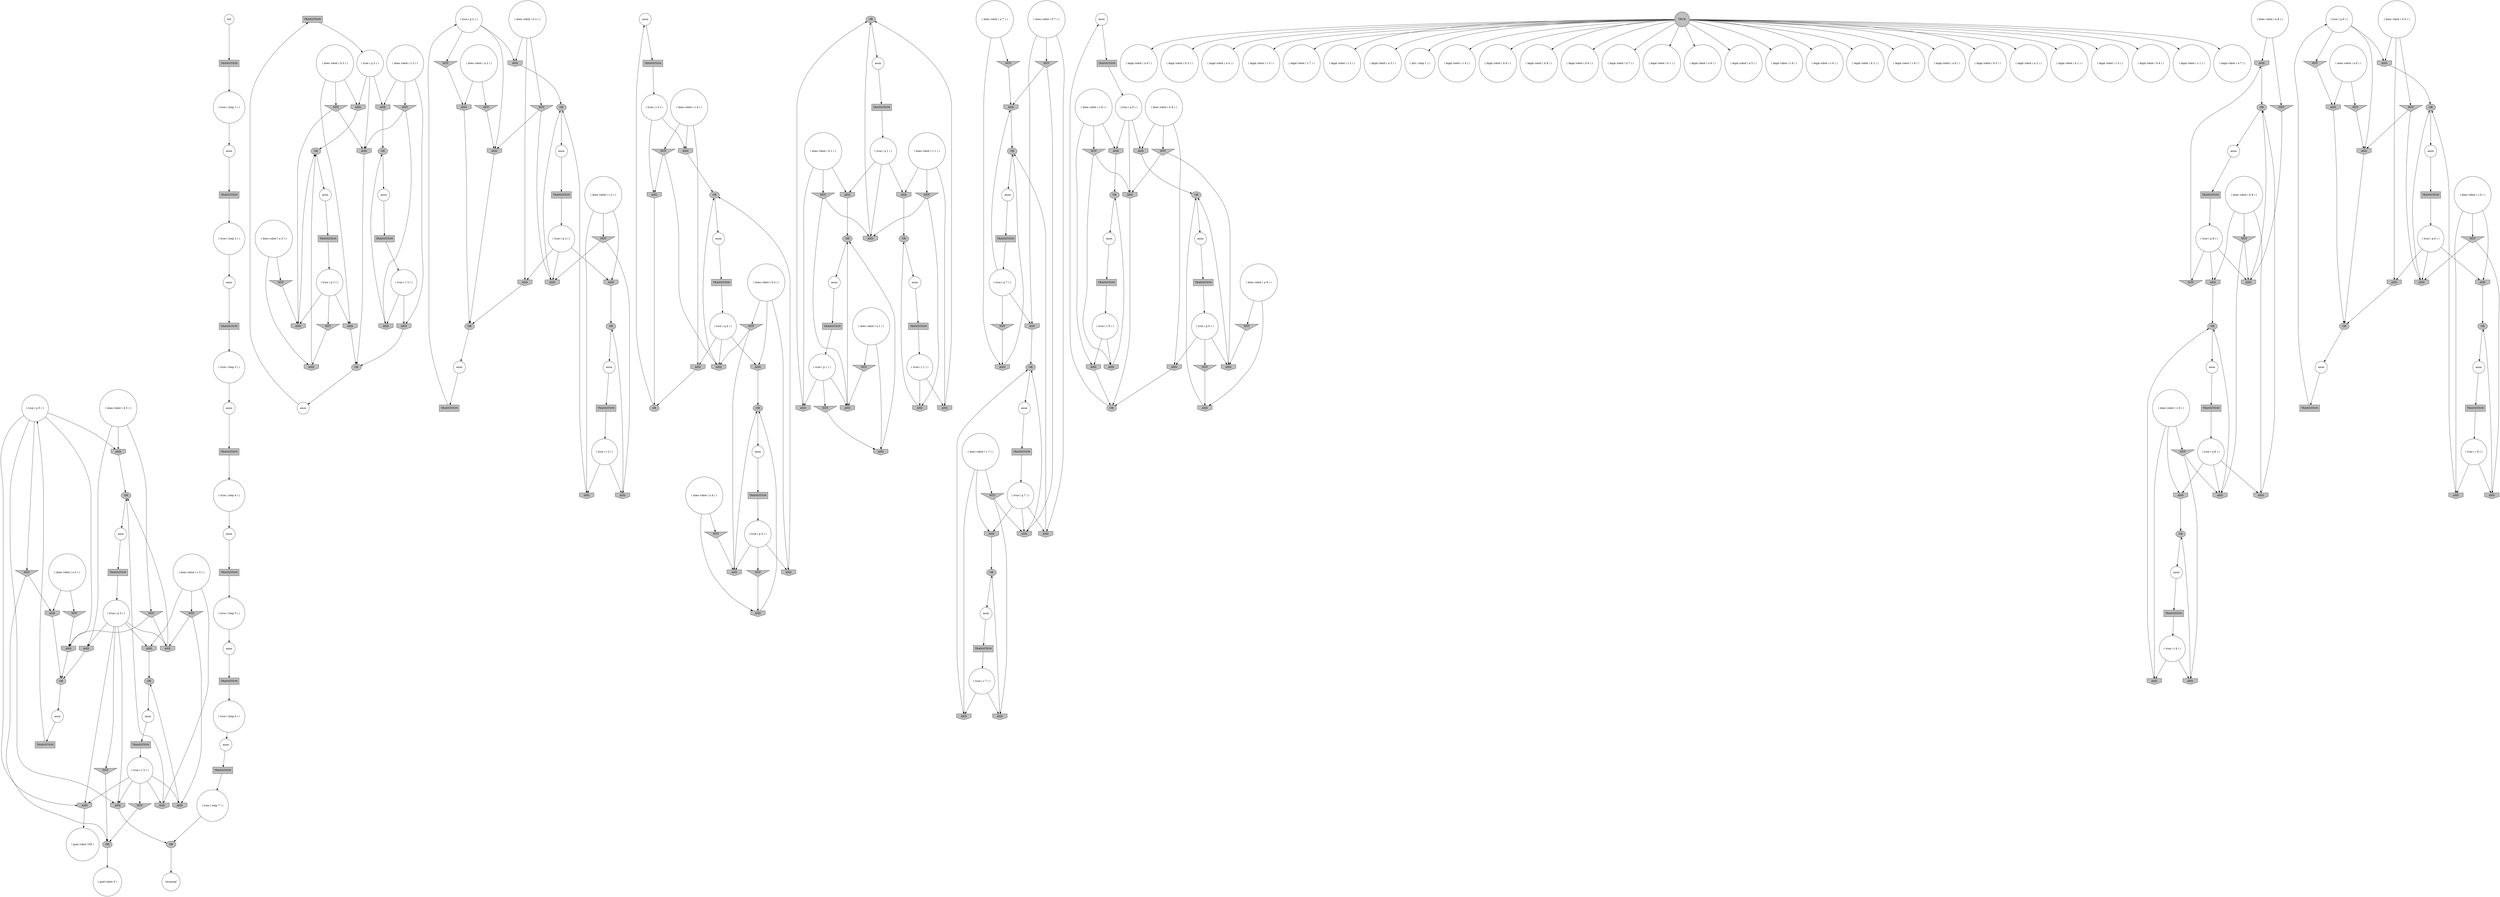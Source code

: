 digraph propNet
{
	"@3e3a5a9c"[shape=box, style= filled, fillcolor=grey, label="TRANSITION"]; "@3e3a5a9c"->"@29f2588"; 
	"@6b11ae04"[shape=box, style= filled, fillcolor=grey, label="TRANSITION"]; "@6b11ae04"->"@5a541b02"; 
	"@5883de21"[shape=circle, style= filled, fillcolor=white, label="( true ( p 2 ) )"]; "@5883de21"->"@32eccfe7"; "@5883de21"->"@1ec278b5"; "@5883de21"->"@139d115"; 
	"@36e3fd79"[shape=circle, style= filled, fillcolor=white, label="anon"]; "@36e3fd79"->"@6fe30af"; 
	"@4f09dcbb"[shape=ellipse, style= filled, fillcolor=grey, label="OR"]; "@4f09dcbb"->"@107aa187"; 
	"@7eec835f"[shape=ellipse, style= filled, fillcolor=grey, label="OR"]; "@7eec835f"->"@59a51312"; 
	"@13ce64f6"[shape=invtriangle, style= filled, fillcolor=grey, label="NOT"]; "@13ce64f6"->"@25a9cf52"; "@13ce64f6"->"@709a1411"; 
	"@51a422f6"[shape=circle, style= filled, fillcolor=white, label="anon"]; "@51a422f6"->"@76a8a314"; 
	"@114562c5"[shape=circle, style= filled, fillcolor=white, label="( legal robot ( a 9 ) )"]; 
	"@41ed54a0"[shape=invhouse, style= filled, fillcolor=grey, label="AND"]; "@41ed54a0"->"@3f7aa2a8"; 
	"@74455aa8"[shape=invhouse, style= filled, fillcolor=grey, label="AND"]; "@74455aa8"->"@57a3eab6"; 
	"@7acdba53"[shape=circle, style= filled, fillcolor=white, label="( does robot ( b 2 ) )"]; "@7acdba53"->"@6b28215d"; "@7acdba53"->"@139d115"; "@7acdba53"->"@315863e4"; 
	"@107aa187"[shape=circle, style= filled, fillcolor=white, label="anon"]; "@107aa187"->"@6d8f729c"; 
	"@55f35e30"[shape=circle, style= filled, fillcolor=white, label="( does robot ( a 8 ) )"]; "@55f35e30"->"@520b1684"; "@55f35e30"->"@70b11164"; 
	"@57398cac"[shape=invhouse, style= filled, fillcolor=grey, label="AND"]; "@57398cac"->"@7eec835f"; 
	"@2ff11e0f"[shape=circle, style= filled, fillcolor=white, label="anon"]; "@2ff11e0f"->"@540e1666"; 
	"@67384a6a"[shape=ellipse, style= filled, fillcolor=grey, label="OR"]; "@67384a6a"->"@209daa17"; 
	"@665c1eae"[shape=invhouse, style= filled, fillcolor=grey, label="AND"]; "@665c1eae"->"@6ef36e59"; 
	"@66869470"[shape=circle, style= filled, fillcolor=white, label="( legal robot ( b 3 ) )"]; 
	"@665b6d00"[shape=ellipse, style= filled, fillcolor=grey, label="OR"]; "@665b6d00"->"@7c514f7f"; 
	"@7e913c56"[shape=invhouse, style= filled, fillcolor=grey, label="AND"]; "@7e913c56"->"@67384a6a"; 
	"@6302ae84"[shape=ellipse, style= filled, fillcolor=grey, label="OR"]; "@6302ae84"->"@450f8ee4"; 
	"@681a791f"[shape=invhouse, style= filled, fillcolor=grey, label="AND"]; "@681a791f"->"@44285d14"; 
	"@4da59490"[shape=invtriangle, style= filled, fillcolor=grey, label="NOT"]; "@4da59490"->"@784e8edc"; "@4da59490"->"@31bca1c3"; 
	"@1b6aa42e"[shape=circle, style= filled, fillcolor=white, label="( true ( q 9 ) )"]; "@1b6aa42e"->"@29eb0cd0"; "@1b6aa42e"->"@54956254"; "@1b6aa42e"->"@465da37c"; 
	"@73d4f355"[shape=invhouse, style= filled, fillcolor=grey, label="AND"]; "@73d4f355"->"@6302ae84"; 
	"@3eb68e0e"[shape=circle, style= filled, fillcolor=white, label="( legal robot ( a 4 ) )"]; 
	"@4532be10"[shape=ellipse, style= filled, fillcolor=grey, label="OR"]; "@4532be10"->"@65c2fee"; 
	"@32487ae0"[shape=invtriangle, style= filled, fillcolor=grey, label="NOT"]; "@32487ae0"->"@784e8edc"; 
	"@33a998c7"[shape=circle, style= filled, fillcolor=white, label="anon"]; "@33a998c7"->"@58aa17c3"; 
	"@572022b7"[shape=circle, style= filled, fillcolor=white, label="( does robot ( a 5 ) )"]; "@572022b7"->"@31bca1c3"; "@572022b7"->"@6155035a"; 
	"@49b29f80"[shape=circle, style= filled, fillcolor=white, label="( does robot ( a 3 ) )"]; "@49b29f80"->"@59d6e3d2"; "@49b29f80"->"@6212f195"; 
	"@e4eb585"[shape=ellipse, style= filled, fillcolor=grey, label="OR"]; "@e4eb585"->"@516f3619"; 
	"@412beeec"[shape=circle, style= filled, fillcolor=white, label="( legal robot ( c 3 ) )"]; 
	"@2cbc9673"[shape=circle, style= filled, fillcolor=white, label="anon"]; "@2cbc9673"->"@448d5a91"; 
	"@b57b39f"[shape=ellipse, style= filled, fillcolor=grey, label="OR"]; "@b57b39f"->"@2ad1918a"; 
	"@54cee271"[shape=circle, style= filled, fillcolor=white, label="( does robot ( b 5 ) )"]; "@54cee271"->"@299481b2"; "@54cee271"->"@55291cd"; "@54cee271"->"@7c82a13a"; 
	"@4e9722c9"[shape=circle, style= filled, fillcolor=white, label="( true ( p 8 ) )"]; "@4e9722c9"->"@665c1eae"; "@4e9722c9"->"@5608a6fc"; "@4e9722c9"->"@78ecf608"; 
	"@31836aea"[shape=circle, style= filled, fillcolor=white, label="( true ( step 4 ) )"]; "@31836aea"->"@68c0890f"; 
	"@71cbd4f7"[shape=circle, style= filled, fillcolor=white, label="( does robot ( c 9 ) )"]; "@71cbd4f7"->"@29eb0cd0"; "@71cbd4f7"->"@7d0ade7e"; "@71cbd4f7"->"@68c95daa"; 
	"@74b70648"[shape=circle, style= filled, fillcolor=white, label="( true ( p 6 ) )"]; "@74b70648"->"@738d56e"; "@74b70648"->"@24aa10fc"; "@74b70648"->"@15384ed5"; 
	"@1f61509b"[shape=circle, style= filled, fillcolor=white, label="( legal robot ( c 7 ) )"]; 
	"@7fc4a2d3"[shape=invhouse, style= filled, fillcolor=grey, label="AND"]; "@7fc4a2d3"->"@55ad6c98"; 
	"@520b1684"[shape=invhouse, style= filled, fillcolor=grey, label="AND"]; "@520b1684"->"@44285d14"; 
	"@2c92af24"[shape=circle, style= filled, fillcolor=white, label="( legal robot ( c 2 ) )"]; 
	"@62577c5e"[shape=circle, style= filled, fillcolor=white, label="( legal robot ( a 3 ) )"]; 
	"@55ad6c98"[shape=ellipse, style= filled, fillcolor=grey, label="OR"]; "@55ad6c98"->"@6cb49b19"; 
	"@78ecf608"[shape=invhouse, style= filled, fillcolor=grey, label="AND"]; "@78ecf608"->"@44285d14"; 
	"@962e703"[shape=invtriangle, style= filled, fillcolor=grey, label="NOT"]; "@962e703"->"@784e8edc"; 
	"@45b2b450"[shape=circle, style= filled, fillcolor=white, label="anon"]; "@45b2b450"->"@661e937f"; 
	"@2743724e"[shape=invhouse, style= filled, fillcolor=grey, label="AND"]; "@2743724e"->"@648730b8"; 
	"@4fc64ed8"[shape=circle, style= filled, fillcolor=white, label="( true ( step 5 ) )"]; "@4fc64ed8"->"@6699176f"; 
	"@655e3dc4"[shape=circle, style= filled, fillcolor=white, label="anon"]; "@655e3dc4"->"@1441c977"; 
	"@6fe22c75"[shape=circle, style= filled, fillcolor=white, label="( does robot ( c 5 ) )"]; "@6fe22c75"->"@268201a7"; "@6fe22c75"->"@20fc40ae"; "@6fe22c75"->"@69d4eeb5"; 
	"@41697023"[shape=invtriangle, style= filled, fillcolor=grey, label="NOT"]; "@41697023"->"@71412b61"; 
	"@661e937f"[shape=box, style= filled, fillcolor=grey, label="TRANSITION"]; "@661e937f"->"@5a749436"; 
	"@5454570a"[shape=invhouse, style= filled, fillcolor=grey, label="AND"]; "@5454570a"->"@e4eb585"; 
	"@63f9f0f2"[shape=circle, style= filled, fillcolor=white, label="( true ( p 3 ) )"]; "@63f9f0f2"->"@7fb2380e"; "@63f9f0f2"->"@2b071e12"; "@63f9f0f2"->"@11a4ea4f"; 
	"@6360f5bf"[shape=invhouse, style= filled, fillcolor=grey, label="AND"]; "@6360f5bf"->"@575c13ef"; 
	"@4f786b98"[shape=box, style= filled, fillcolor=grey, label="TRANSITION"]; "@4f786b98"->"@213a8eb1"; 
	"@58aa17c3"[shape=box, style= filled, fillcolor=grey, label="TRANSITION"]; "@58aa17c3"->"@31836aea"; 
	"@2d0c94a7"[shape=invhouse, style= filled, fillcolor=grey, label="AND"]; "@2d0c94a7"->"@e2942da"; 
	"@50a2d304"[shape=invtriangle, style= filled, fillcolor=grey, label="NOT"]; "@50a2d304"->"@54956254"; "@50a2d304"->"@6360f5bf"; 
	"@44285d14"[shape=ellipse, style= filled, fillcolor=grey, label="OR"]; "@44285d14"->"@35f6ef01"; 
	"@4d8dfa76"[shape=invtriangle, style= filled, fillcolor=grey, label="NOT"]; "@4d8dfa76"->"@243680c1"; 
	"@450f8ee4"[shape=circle, style= filled, fillcolor=white, label="anon"]; "@450f8ee4"->"@35ad093c"; 
	"@540e1666"[shape=box, style= filled, fillcolor=grey, label="TRANSITION"]; "@540e1666"->"@500c954e"; 
	"@763f1179"[shape=circle, style= filled, fillcolor=white, label="( does robot ( a 9 ) )"]; "@763f1179"->"@243680c1"; "@763f1179"->"@e31bcc8"; 
	"@678fb397"[shape=circle, style= filled, fillcolor=white, label="anon"]; "@678fb397"->"@22dca7d0"; 
	"@6212f195"[shape=invhouse, style= filled, fillcolor=grey, label="AND"]; "@6212f195"->"@3f7aa2a8"; 
	"@3979c7cf"[shape=circle, style= filled, fillcolor=white, label="( init ( step 1 ) )"]; 
	"@6c91e321"[shape=invhouse, style= filled, fillcolor=grey, label="AND"]; "@6c91e321"->"@904eabb"; 
	"@4e6d670a"[shape=circle, style= filled, fillcolor=white, label="anon"]; "@4e6d670a"->"@131a9310"; 
	"@59d6e3d2"[shape=invtriangle, style= filled, fillcolor=grey, label="NOT"]; "@59d6e3d2"->"@2b071e12"; 
	"@3c992fa5"[shape=circle, style= filled, fillcolor=white, label="( true ( step 2 ) )"]; "@3c992fa5"->"@4c9fd062"; 
	"@c4ce427"[shape=circle, style= filled, fillcolor=white, label="anon"]; "@c4ce427"->"@288e85b5"; 
	"@7c514f7f"[shape=circle, style= filled, fillcolor=white, label="terminal"]; 
	"@6fe30af"[shape=box, style= filled, fillcolor=grey, label="TRANSITION"]; "@6fe30af"->"@711b50a1"; 
	"@5dd183b7"[shape=box, style= filled, fillcolor=grey, label="TRANSITION"]; "@5dd183b7"->"@30c26c8f"; 
	"@243680c1"[shape=invhouse, style= filled, fillcolor=grey, label="AND"]; "@243680c1"->"@575c13ef"; 
	"@6af2f0d0"[shape=invtriangle, style= filled, fillcolor=grey, label="NOT"]; "@6af2f0d0"->"@57398cac"; "@6af2f0d0"->"@14d55de"; 
	"@65c2fee"[shape=circle, style= filled, fillcolor=white, label="anon"]; "@65c2fee"->"@55b7bf86"; 
	"@21ce9f9d"[shape=circle, style= filled, fillcolor=white, label="anon"]; "@21ce9f9d"->"@6adff0ea"; 
	"@e31bcc8"[shape=invtriangle, style= filled, fillcolor=grey, label="NOT"]; "@e31bcc8"->"@6360f5bf"; 
	"@55b7bf86"[shape=box, style= filled, fillcolor=grey, label="TRANSITION"]; "@55b7bf86"->"@eaecb09"; 
	"@625db9eb"[shape=invhouse, style= filled, fillcolor=grey, label="AND"]; "@625db9eb"->"@11396ef7"; 
	"@3821b42f"[shape=ellipse, style= filled, fillcolor=grey, label="OR"]; "@3821b42f"->"@2cbc9673"; 
	"@5c48cd13"[shape=ellipse, style= filled, fillcolor=grey, label="OR"]; "@5c48cd13"->"@2f8fc9ba"; 
	"@1f5fa713"[shape=invhouse, style= filled, fillcolor=grey, label="AND"]; "@1f5fa713"->"@665b6d00"; 
	"@5fb9f88b"[shape=circle, style= filled, fillcolor=white, label="( legal robot ( c 4 ) )"]; 
	"@29f2588"[shape=circle, style= filled, fillcolor=white, label="( true ( step 7 ) )"]; "@29f2588"->"@665b6d00"; 
	"@4510dc2"[shape=ellipse, style= filled, fillcolor=grey, label="OR"]; "@4510dc2"->"@655e3dc4"; 
	"@24ec42e0"[shape=box, style= filled, fillcolor=grey, label="TRANSITION"]; "@24ec42e0"->"@3c0a30fd"; 
	"@4d2ef4c6"[shape=invhouse, style= filled, fillcolor=grey, label="AND"]; "@4d2ef4c6"->"@55ad6c98"; 
	"@6912d7ae"[shape=box, style= filled, fillcolor=grey, label="TRANSITION"]; "@6912d7ae"->"@22343bb6"; 
	"@70b11164"[shape=invtriangle, style= filled, fillcolor=grey, label="NOT"]; "@70b11164"->"@78ecf608"; 
	"@209daa17"[shape=circle, style= filled, fillcolor=white, label="anon"]; "@209daa17"->"@1c3508c0"; 
	"@5e20dcb7"[shape=circle, style= filled, fillcolor=white, label="anon"]; "@5e20dcb7"->"@59cc5d23"; 
	"@7c2479a4"[shape=circle, style= filled, fillcolor=white, label="( true ( r 9 ) )"]; "@7c2479a4"->"@68c95daa"; "@7c2479a4"->"@13ef45e0"; 
	"@5608a6fc"[shape=invtriangle, style= filled, fillcolor=grey, label="NOT"]; "@5608a6fc"->"@520b1684"; 
	"@65f4cdd2"[shape=invhouse, style= filled, fillcolor=grey, label="AND"]; "@65f4cdd2"->"@4532be10"; 
	"@48c378f6"[shape=circle, style= filled, fillcolor=white, label="( true ( q 5 ) )"]; "@48c378f6"->"@962e703"; "@48c378f6"->"@1a83e35b"; "@48c378f6"->"@7c82a13a"; "@48c378f6"->"@20fc40ae"; "@48c378f6"->"@1f5fa713"; "@48c378f6"->"@4e1d2b8e"; 
	"@30721965"[shape=invhouse, style= filled, fillcolor=grey, label="AND"]; "@30721965"->"@7eec835f"; 
	"@500c954e"[shape=circle, style= filled, fillcolor=white, label="( true ( q 2 ) )"]; "@500c954e"->"@4d2ef4c6"; "@500c954e"->"@55e1a0ee"; "@500c954e"->"@315863e4"; 
	"@19412332"[shape=invhouse, style= filled, fillcolor=grey, label="AND"]; "@19412332"->"@c16c2c0"; 
	"@32e62121"[shape=invhouse, style= filled, fillcolor=grey, label="AND"]; "@32e62121"->"@904eabb"; 
	"@6adff0ea"[shape=box, style= filled, fillcolor=grey, label="TRANSITION"]; "@6adff0ea"->"@661eef2c"; 
	"@4c9fd062"[shape=circle, style= filled, fillcolor=white, label="anon"]; "@4c9fd062"->"@4f88f506"; 
	"@4838462a"[shape=circle, style= filled, fillcolor=white, label="( legal robot ( b 9 ) )"]; 
	"@54e0d16b"[shape=invtriangle, style= filled, fillcolor=grey, label="NOT"]; "@54e0d16b"->"@73d4f355"; 
	"@74c12978"[shape=circle, style= filled, fillcolor=white, label="( true ( step 3 ) )"]; "@74c12978"->"@33a998c7"; 
	"@565539d8"[shape=invtriangle, style= filled, fillcolor=grey, label="NOT"]; "@565539d8"->"@738d56e"; "@565539d8"->"@bbef5e8"; 
	"@388a2006"[shape=circle, style= filled, fillcolor=white, label="( true ( r 2 ) )"]; "@388a2006"->"@7fc4a2d3"; "@388a2006"->"@65957a34"; 
	"@99be6ee"[shape=circle, style= filled, fillcolor=white, label="( true ( r 3 ) )"]; "@99be6ee"->"@32318293"; "@99be6ee"->"@31bd669d"; 
	"@315863e4"[shape=invhouse, style= filled, fillcolor=grey, label="AND"]; "@315863e4"->"@4f09dcbb"; 
	"@bbef5e8"[shape=invhouse, style= filled, fillcolor=grey, label="AND"]; "@bbef5e8"->"@1915470e"; 
	"@29eb0cd0"[shape=invhouse, style= filled, fillcolor=grey, label="AND"]; "@29eb0cd0"->"@4510dc2"; 
	"@12bc6007"[shape=invtriangle, style= filled, fillcolor=grey, label="NOT"]; "@12bc6007"->"@d44752d"; "@12bc6007"->"@2d0c94a7"; 
	"@3cbe7667"[shape=circle, style= filled, fillcolor=white, label="( goal robot 100 )"]; 
	"@5e1558dc"[shape=invhouse, style= filled, fillcolor=grey, label="AND"]; "@5e1558dc"->"@57a3eab6"; 
	"@69d4eeb5"[shape=invtriangle, style= filled, fillcolor=grey, label="NOT"]; "@69d4eeb5"->"@68b57af1"; "@69d4eeb5"->"@1a83e35b"; 
	"@215200be"[shape=invhouse, style= filled, fillcolor=grey, label="AND"]; "@215200be"->"@6ef36e59"; 
	"@56d99277"[shape=invhouse, style= filled, fillcolor=grey, label="AND"]; "@56d99277"->"@1915470e"; 
	"@2f8fc9ba"[shape=circle, style= filled, fillcolor=white, label="anon"]; "@2f8fc9ba"->"@77f6d2e3"; 
	"@7c4f8358"[shape=circle, style= filled, fillcolor=white, label="( legal robot ( b 8 ) )"]; 
	"@29e26602"[shape=circle, style= filled, fillcolor=white, label="( does robot ( b 8 ) )"]; "@29e26602"->"@665c1eae"; "@29e26602"->"@1aa632be"; "@29e26602"->"@681a791f"; 
	"@d44752d"[shape=invhouse, style= filled, fillcolor=grey, label="AND"]; "@d44752d"->"@3821b42f"; 
	"@7c82a13a"[shape=invhouse, style= filled, fillcolor=grey, label="AND"]; "@7c82a13a"->"@6e3e28"; 
	"@711b50a1"[shape=circle, style= filled, fillcolor=white, label="( true ( r 4 ) )"]; "@711b50a1"->"@380199d8"; "@711b50a1"->"@2d0c94a7"; 
	"@1f5726ec"[shape=circle, style= filled, fillcolor=white, label="( does robot ( c 4 ) )"]; "@1f5726ec"->"@2773a64a"; "@1f5726ec"->"@380199d8"; "@1f5726ec"->"@12bc6007"; 
	"@256f8834"[shape=circle, style= filled, fillcolor=white, label="( legal robot ( b 6 ) )"]; 
	"@2a4bd173"[shape=circle, style= filled, fillcolor=white, label="anon"]; "@2a4bd173"->"@64ad97f5"; 
	"@49e4585"[shape=circle, style= filled, fillcolor=white, label="( legal robot ( b 7 ) )"]; 
	"@54956254"[shape=invhouse, style= filled, fillcolor=grey, label="AND"]; "@54956254"->"@11396ef7"; 
	"@1a83e35b"[shape=invhouse, style= filled, fillcolor=grey, label="AND"]; "@1a83e35b"->"@4a4de3fe"; 
	"@6ef36e59"[shape=ellipse, style= filled, fillcolor=grey, label="OR"]; "@6ef36e59"->"@2fd1cdf7"; 
	"@131a9310"[shape=box, style= filled, fillcolor=grey, label="TRANSITION"]; "@131a9310"->"@1e8809ce"; 
	"@639452f"[shape=circle, style= filled, fillcolor=white, label="( does robot ( c 3 ) )"]; "@639452f"->"@5454570a"; "@639452f"->"@19ed13da"; "@639452f"->"@31bd669d"; 
	"@575738e0"[shape=invtriangle, style= filled, fillcolor=grey, label="NOT"]; "@575738e0"->"@71412b61"; "@575738e0"->"@d44752d"; 
	"@775925c0"[shape=circle, style= filled, fillcolor=white, label="( does robot ( b 9 ) )"]; "@775925c0"->"@625db9eb"; "@775925c0"->"@50a2d304"; "@775925c0"->"@465da37c"; 
	"@2aaf914c"[shape=invhouse, style= filled, fillcolor=grey, label="AND"]; "@2aaf914c"->"@67384a6a"; 
	"@1ec278b5"[shape=invtriangle, style= filled, fillcolor=grey, label="NOT"]; "@1ec278b5"->"@7182c2d9"; 
	"@43ebf4ff"[shape=circle, style= filled, fillcolor=white, label="anon"]; "@43ebf4ff"->"@40d38976"; 
	"@144f3ba2"[shape=invhouse, style= filled, fillcolor=grey, label="AND"]; "@144f3ba2"->"@6e3e28"; 
	"@77f6d2e3"[shape=box, style= filled, fillcolor=grey, label="TRANSITION"]; "@77f6d2e3"->"@12e14ebc"; 
	"@59a51312"[shape=circle, style= filled, fillcolor=white, label="anon"]; "@59a51312"->"@396ab2e8"; 
	"@6b28215d"[shape=invtriangle, style= filled, fillcolor=grey, label="NOT"]; "@6b28215d"->"@32eccfe7"; "@6b28215d"->"@55e1a0ee"; 
	"@7fb2380e"[shape=invhouse, style= filled, fillcolor=grey, label="AND"]; "@7fb2380e"->"@b57b39f"; 
	"@77c30993"[shape=invtriangle, style= filled, fillcolor=grey, label="NOT"]; "@77c30993"->"@25a9cf52"; 
	"@1915470e"[shape=ellipse, style= filled, fillcolor=grey, label="OR"]; "@1915470e"->"@43ebf4ff"; 
	"@35ad093c"[shape=box, style= filled, fillcolor=grey, label="TRANSITION"]; "@35ad093c"->"@4095c5ec"; 
	"@16ea7549"[shape=circle, style= filled, fillcolor=white, label="( true ( step 1 ) )"]; "@16ea7549"->"@3c6b93c5"; 
	"@77292ba7"[shape=ellipse, style= filled, fillcolor=grey, label="OR"]; "@77292ba7"->"@2ff11e0f"; 
	"@6d8f729c"[shape=box, style= filled, fillcolor=grey, label="TRANSITION"]; "@6d8f729c"->"@5883de21"; 
	"@65957a34"[shape=invhouse, style= filled, fillcolor=grey, label="AND"]; "@65957a34"->"@77292ba7"; 
	"@c07bacb"[shape=box, style= filled, fillcolor=grey, label="TRANSITION"]; "@c07bacb"->"@4e9722c9"; 
	"@c7056d5"[shape=circle, style= filled, fillcolor=white, label="( does robot ( b 1 ) )"]; "@c7056d5"->"@779d9c0d"; "@c7056d5"->"@6af2f0d0"; "@c7056d5"->"@2aaf914c"; 
	"@24aa10fc"[shape=invtriangle, style= filled, fillcolor=grey, label="NOT"]; "@24aa10fc"->"@19412332"; 
	"@6701fa9e"[shape=invtriangle, style= filled, fillcolor=grey, label="NOT"]; "@6701fa9e"->"@32eccfe7"; 
	"@709a1411"[shape=invhouse, style= filled, fillcolor=grey, label="AND"]; "@709a1411"->"@648730b8"; 
	"@20fc40ae"[shape=invhouse, style= filled, fillcolor=grey, label="AND"]; "@20fc40ae"->"@7087e9bf"; 
	"@3d57211f"[shape=circle, style= filled, fillcolor=white, label="( legal robot ( b 1 ) )"]; 
	"@457414c8"[shape=box, style= filled, fillcolor=grey, label="TRANSITION"]; "@457414c8"->"@16ea7549"; 
	"@3fb35ece"[shape=circle, style= filled, fillcolor=white, label="anon"]; "@3fb35ece"->"@6165ab39"; 
	"@23bf8cd5"[shape=circle, style= filled, fillcolor=white, label="( does robot ( b 6 ) )"]; "@23bf8cd5"->"@565539d8"; "@23bf8cd5"->"@37fcd402"; "@23bf8cd5"->"@15384ed5"; 
	"@5a541b02"[shape=circle, style= filled, fillcolor=white, label="( true ( q 3 ) )"]; "@5a541b02"->"@41ed54a0"; "@5a541b02"->"@5454570a"; "@5a541b02"->"@1bb25a82"; 
	"@6e3e28"[shape=ellipse, style= filled, fillcolor=grey, label="OR"]; "@6e3e28"->"@45b2b450"; 
	"@3429cf1"[shape=circle, style= filled, fillcolor=white, label="( true ( q 1 ) )"]; "@3429cf1"->"@7e98cbf7"; "@3429cf1"->"@57398cac"; "@3429cf1"->"@2aaf914c"; 
	"@904eabb"[shape=ellipse, style= filled, fillcolor=grey, label="OR"]; "@904eabb"->"@21ce9f9d"; 
	"@3f7aa2a8"[shape=ellipse, style= filled, fillcolor=grey, label="OR"]; "@3f7aa2a8"->"@c4ce427"; 
	"@139d115"[shape=invhouse, style= filled, fillcolor=grey, label="AND"]; "@139d115"->"@77292ba7"; 
	"@288e85b5"[shape=box, style= filled, fillcolor=grey, label="TRANSITION"]; "@288e85b5"->"@63f9f0f2"; 
	"@661eef2c"[shape=circle, style= filled, fillcolor=white, label="( true ( r 6 ) )"]; "@661eef2c"->"@6c91e321"; "@661eef2c"->"@56d99277"; 
	"@68e0ada6"[shape=box, style= filled, fillcolor=grey, label="TRANSITION"]; "@68e0ada6"->"@388a2006"; 
	"@4a4de3fe"[shape=ellipse, style= filled, fillcolor=grey, label="OR"]; "@4a4de3fe"->"@3fb35ece"; 
	"@6155035a"[shape=invtriangle, style= filled, fillcolor=grey, label="NOT"]; "@6155035a"->"@144f3ba2"; 
	"@4a0ce796"[shape=circle, style= filled, fillcolor=white, label="( legal robot ( a 6 ) )"]; 
	"@5da631c2"[shape=circle, style= filled, fillcolor=white, label="( legal robot ( a 5 ) )"]; 
	"@448d5a91"[shape=box, style= filled, fillcolor=grey, label="TRANSITION"]; "@448d5a91"->"@968e429"; 
	"@59b70f9e"[shape=circle, style= filled, fillcolor=white, label="anon"]; "@59b70f9e"->"@3e3a5a9c"; 
	"@3c0a30fd"[shape=circle, style= filled, fillcolor=white, label="( true ( step 6 ) )"]; "@3c0a30fd"->"@59b70f9e"; 
	"@779d9c0d"[shape=invhouse, style= filled, fillcolor=grey, label="AND"]; "@779d9c0d"->"@7eec835f"; 
	"@19ed13da"[shape=invtriangle, style= filled, fillcolor=grey, label="NOT"]; "@19ed13da"->"@32318293"; "@19ed13da"->"@1bb25a82"; 
	"@7fe5c339"[shape=circle, style= filled, fillcolor=white, label="init"]; "@7fe5c339"->"@457414c8"; 
	"@40d38976"[shape=box, style= filled, fillcolor=grey, label="TRANSITION"]; "@40d38976"->"@2602585e"; 
	"@2b071e12"[shape=invhouse, style= filled, fillcolor=grey, label="AND"]; "@2b071e12"->"@3f7aa2a8"; 
	"@31bd669d"[shape=invhouse, style= filled, fillcolor=grey, label="AND"]; "@31bd669d"->"@b57b39f"; 
	"@11396ef7"[shape=ellipse, style= filled, fillcolor=grey, label="OR"]; "@11396ef7"->"@51a422f6"; 
	"@22343bb6"[shape=circle, style= filled, fillcolor=white, label="( true ( q 8 ) )"]; "@22343bb6"->"@5aed8eb5"; "@22343bb6"->"@7291b9b0"; "@22343bb6"->"@681a791f"; 
	"@73395dab"[shape=box, style= filled, fillcolor=grey, label="TRANSITION"]; "@73395dab"->"@4fc64ed8"; 
	"@3ab28980"[shape=circle, style= filled, fillcolor=white, label="( legal robot ( c 9 ) )"]; 
	"@1c04ec59"[shape=invtriangle, style= filled, fillcolor=grey, label="NOT"]; "@1c04ec59"->"@738d56e"; 
	"@2fd1cdf7"[shape=circle, style= filled, fillcolor=white, label="anon"]; "@2fd1cdf7"->"@6912d7ae"; 
	"@6885b670"[shape=invhouse, style= filled, fillcolor=grey, label="AND"]; "@6885b670"->"@3821b42f"; 
	"@30c26c8f"[shape=circle, style= filled, fillcolor=white, label="( true ( p 7 ) )"]; "@30c26c8f"->"@25a9cf52"; "@30c26c8f"->"@27af8502"; "@30c26c8f"->"@2743724e"; 
	"@306bba64"[shape=invtriangle, style= filled, fillcolor=grey, label="NOT"]; "@306bba64"->"@709a1411"; "@306bba64"->"@3eaa3e5b"; 
	"@36db492"[shape=circle, style= filled, fillcolor=white, label="( does robot ( a 6 ) )"]; "@36db492"->"@1c04ec59"; "@36db492"->"@19412332"; 
	"@c16c2c0"[shape=ellipse, style= filled, fillcolor=grey, label="OR"]; "@c16c2c0"->"@2a4bd173"; 
	"@eaecb09"[shape=circle, style= filled, fillcolor=white, label="( true ( r 8 ) )"]; "@eaecb09"->"@65f4cdd2"; "@eaecb09"->"@215200be"; 
	"@12e14ebc"[shape=circle, style= filled, fillcolor=white, label="( true ( r 1 ) )"]; "@12e14ebc"->"@7c0cbf92"; "@12e14ebc"->"@30721965"; 
	"@6cb49b19"[shape=circle, style= filled, fillcolor=white, label="anon"]; "@6cb49b19"->"@68e0ada6"; 
	"@1c3508c0"[shape=box, style= filled, fillcolor=grey, label="TRANSITION"]; "@1c3508c0"->"@2354c054"; 
	"@35f6ef01"[shape=circle, style= filled, fillcolor=white, label="anon"]; "@35f6ef01"->"@c07bacb"; 
	"@64ad97f5"[shape=box, style= filled, fillcolor=grey, label="TRANSITION"]; "@64ad97f5"->"@74b70648"; 
	"@68c95daa"[shape=invhouse, style= filled, fillcolor=grey, label="AND"]; "@68c95daa"->"@11396ef7"; 
	"@7087e9bf"[shape=ellipse, style= filled, fillcolor=grey, label="OR"]; "@7087e9bf"->"@6b033450"; 
	"@37fcd402"[shape=invhouse, style= filled, fillcolor=grey, label="AND"]; "@37fcd402"->"@c16c2c0"; 
	"@465da37c"[shape=invhouse, style= filled, fillcolor=grey, label="AND"]; "@465da37c"->"@575c13ef"; 
	"@3fc66ec7"[shape=circle, style= filled, fillcolor=white, label="( does robot ( a 2 ) )"]; "@3fc66ec7"->"@6701fa9e"; "@3fc66ec7"->"@7182c2d9"; 
	"@1e8809ce"[shape=circle, style= filled, fillcolor=white, label="( true ( r 7 ) )"]; "@1e8809ce"->"@6185e90f"; "@1e8809ce"->"@3eaa3e5b"; 
	"@228ca8ac"[shape=circle, style= filled, fillcolor=white, label="( does robot ( b 4 ) )"]; "@228ca8ac"->"@6885b670"; "@228ca8ac"->"@3df89785"; "@228ca8ac"->"@575738e0"; 
	"@784e8edc"[shape=ellipse, style= filled, fillcolor=grey, label="OR"]; "@784e8edc"->"@6d854b38"; 
	"@55291cd"[shape=invtriangle, style= filled, fillcolor=grey, label="NOT"]; "@55291cd"->"@1a83e35b"; "@55291cd"->"@144f3ba2"; 
	"@2a6c9ec6"[shape=circle, style= filled, fillcolor=white, label="( legal robot ( c 6 ) )"]; 
	"@d7b79a6"[shape=circle, style= filled, fillcolor=white, label="( legal robot ( b 2 ) )"]; 
	"@13ef45e0"[shape=invhouse, style= filled, fillcolor=grey, label="AND"]; "@13ef45e0"->"@4510dc2"; 
	"@6f67c6fd"[shape=invtriangle, style= filled, fillcolor=grey, label="NOT"]; "@6f67c6fd"->"@2b071e12"; "@6f67c6fd"->"@1bb25a82"; 
	"@3c6b93c5"[shape=circle, style= filled, fillcolor=white, label="anon"]; "@3c6b93c5"->"@453f0a8"; 
	"@154d659d"[shape=circle, style= filled, fillcolor=white, label="( does robot ( c 8 ) )"]; "@154d659d"->"@7291b9b0"; "@154d659d"->"@c4a3158"; "@154d659d"->"@215200be"; 
	"@7e98cbf7"[shape=invhouse, style= filled, fillcolor=grey, label="AND"]; "@7e98cbf7"->"@5c48cd13"; 
	"@7d0ade7e"[shape=invtriangle, style= filled, fillcolor=grey, label="NOT"]; "@7d0ade7e"->"@54956254"; "@7d0ade7e"->"@13ef45e0"; 
	"@c4a3158"[shape=invtriangle, style= filled, fillcolor=grey, label="NOT"]; "@c4a3158"->"@65f4cdd2"; "@c4a3158"->"@5aed8eb5"; 
	"@76a8a314"[shape=box, style= filled, fillcolor=grey, label="TRANSITION"]; "@76a8a314"->"@1b6aa42e"; 
	"@268201a7"[shape=invhouse, style= filled, fillcolor=grey, label="AND"]; "@268201a7"->"@4a4de3fe"; 
	"@57a3eab6"[shape=ellipse, style= filled, fillcolor=grey, label="OR"]; "@57a3eab6"->"@4a867fad"; 
	"@d7e60a1"[shape=circle, style= filled, fillcolor=white, label="( does robot ( b 3 ) )"]; "@d7e60a1"->"@41ed54a0"; "@d7e60a1"->"@7fb2380e"; "@d7e60a1"->"@6f67c6fd"; 
	"@7182c2d9"[shape=invhouse, style= filled, fillcolor=grey, label="AND"]; "@7182c2d9"->"@4f09dcbb"; 
	"@71107304"[shape=circle, style= filled, fillcolor=white, label="( does robot ( a 1 ) )"]; "@71107304"->"@7e913c56"; "@71107304"->"@442982d8"; 
	"@52287b58"[shape=circle, style= filled, fillcolor=white, label="( legal robot ( c 8 ) )"]; 
	"@21b38cdc"[shape=circle, style= filled, fillcolor=white, label="( does robot ( a 4 ) )"]; "@21b38cdc"->"@73d4f355"; "@21b38cdc"->"@41697023"; 
	"@14d55de"[shape=invhouse, style= filled, fillcolor=grey, label="AND"]; "@14d55de"->"@67384a6a"; 
	"@2773a64a"[shape=invhouse, style= filled, fillcolor=grey, label="AND"]; "@2773a64a"->"@e2942da"; 
	"@71412b61"[shape=invhouse, style= filled, fillcolor=grey, label="AND"]; "@71412b61"->"@6302ae84"; 
	"@4b94ba17"[shape=circle, style= filled, fillcolor=white, label="( legal robot ( a 8 ) )"]; 
	"@648730b8"[shape=ellipse, style= filled, fillcolor=grey, label="OR"]; "@648730b8"->"@678fb397"; 
	"@32162f16"[shape=ellipse, style= filled, fillcolor=grey, label="OR"]; "@32162f16"->"@4e6d670a"; 
	"@73b044df"[shape=doublecircle, style= filled, fillcolor=grey, label="TRUE"]; "@73b044df"->"@5da631c2"; "@73b044df"->"@4a0ce796"; "@73b044df"->"@1f61509b"; "@73b044df"->"@2c92af24"; "@73b044df"->"@62577c5e"; "@73b044df"->"@52287b58"; "@73b044df"->"@2482c23d"; "@73b044df"->"@5fb9f88b"; "@73b044df"->"@dfeaf06"; "@73b044df"->"@114562c5"; "@73b044df"->"@3ab28980"; "@73b044df"->"@4b94ba17"; "@73b044df"->"@4328594c"; "@73b044df"->"@3979c7cf"; "@73b044df"->"@7c4f8358"; "@73b044df"->"@66869470"; "@73b044df"->"@3eb68e0e"; "@73b044df"->"@2b52e961"; "@73b044df"->"@256f8834"; "@73b044df"->"@3d57211f"; "@73b044df"->"@49e4585"; "@73b044df"->"@233f99af"; "@73b044df"->"@412beeec"; "@73b044df"->"@2a6c9ec6"; "@73b044df"->"@d7b79a6"; "@73b044df"->"@2df30035"; "@73b044df"->"@4838462a"; "@73b044df"->"@5057f57f"; 
	"@17a697a1"[shape=circle, style= filled, fillcolor=white, label="( does robot ( c 2 ) )"]; "@17a697a1"->"@4d2ef4c6"; "@17a697a1"->"@65957a34"; "@17a697a1"->"@3a2cd728"; 
	"@2ad1918a"[shape=circle, style= filled, fillcolor=white, label="anon"]; "@2ad1918a"->"@6b11ae04"; 
	"@27af8502"[shape=invtriangle, style= filled, fillcolor=grey, label="NOT"]; "@27af8502"->"@74455aa8"; 
	"@4095c5ec"[shape=circle, style= filled, fillcolor=white, label="( true ( p 4 ) )"]; "@4095c5ec"->"@71412b61"; "@4095c5ec"->"@6885b670"; "@4095c5ec"->"@54e0d16b"; 
	"@22dca7d0"[shape=box, style= filled, fillcolor=grey, label="TRANSITION"]; "@22dca7d0"->"@139ba1d8"; 
	"@15353154"[shape=invtriangle, style= filled, fillcolor=grey, label="NOT"]; "@15353154"->"@7c0cbf92"; "@15353154"->"@57398cac"; 
	"@2b52e961"[shape=circle, style= filled, fillcolor=white, label="( legal robot ( c 5 ) )"]; 
	"@575c13ef"[shape=ellipse, style= filled, fillcolor=grey, label="OR"]; "@575c13ef"->"@5e20dcb7"; 
	"@7b4189d0"[shape=invtriangle, style= filled, fillcolor=grey, label="NOT"]; "@7b4189d0"->"@6c91e321"; "@7b4189d0"->"@bbef5e8"; 
	"@68b57af1"[shape=invhouse, style= filled, fillcolor=grey, label="AND"]; "@68b57af1"->"@7087e9bf"; 
	"@2354c054"[shape=circle, style= filled, fillcolor=white, label="( true ( p 1 ) )"]; "@2354c054"->"@779d9c0d"; "@2354c054"->"@6c484c6b"; "@2354c054"->"@14d55de"; 
	"@233f99af"[shape=circle, style= filled, fillcolor=white, label="( legal robot ( b 4 ) )"]; 
	"@7543073a"[shape=circle, style= filled, fillcolor=white, label="( does robot ( a 7 ) )"]; "@7543073a"->"@74455aa8"; "@7543073a"->"@77c30993"; 
	"@6165ab39"[shape=box, style= filled, fillcolor=grey, label="TRANSITION"]; "@6165ab39"->"@48c378f6"; 
	"@738d56e"[shape=invhouse, style= filled, fillcolor=grey, label="AND"]; "@738d56e"->"@c16c2c0"; 
	"@68c0890f"[shape=circle, style= filled, fillcolor=white, label="anon"]; "@68c0890f"->"@73395dab"; 
	"@59cc5d23"[shape=box, style= filled, fillcolor=grey, label="TRANSITION"]; "@59cc5d23"->"@7dbd9d76"; 
	"@3b34c0a6"[shape=box, style= filled, fillcolor=grey, label="TRANSITION"]; "@3b34c0a6"->"@99be6ee"; 
	"@2df30035"[shape=circle, style= filled, fillcolor=white, label="( legal robot ( c 1 ) )"]; 
	"@5057f57f"[shape=circle, style= filled, fillcolor=white, label="( legal robot ( a 7 ) )"]; 
	"@25a9cf52"[shape=invhouse, style= filled, fillcolor=grey, label="AND"]; "@25a9cf52"->"@57a3eab6"; 
	"@6d854b38"[shape=circle, style= filled, fillcolor=white, label="( goal robot 0 )"]; 
	"@213a8eb1"[shape=circle, style= filled, fillcolor=white, label="( true ( r 5 ) )"]; "@213a8eb1"->"@68b57af1"; "@213a8eb1"->"@268201a7"; "@213a8eb1"->"@1f5fa713"; "@213a8eb1"->"@4e1d2b8e"; "@213a8eb1"->"@32487ae0"; 
	"@32318293"[shape=invhouse, style= filled, fillcolor=grey, label="AND"]; "@32318293"->"@e4eb585"; 
	"@442982d8"[shape=invtriangle, style= filled, fillcolor=grey, label="NOT"]; "@442982d8"->"@14d55de"; 
	"@4e1d2b8e"[shape=invhouse, style= filled, fillcolor=grey, label="AND"]; "@4e1d2b8e"->"@3cbe7667"; 
	"@3d057305"[shape=circle, style= filled, fillcolor=white, label="( does robot ( b 7 ) )"]; "@3d057305"->"@2743724e"; "@3d057305"->"@5e1558dc"; "@3d057305"->"@13ce64f6"; 
	"@2482c23d"[shape=circle, style= filled, fillcolor=white, label="( legal robot ( b 5 ) )"]; 
	"@3eaa3e5b"[shape=invhouse, style= filled, fillcolor=grey, label="AND"]; "@3eaa3e5b"->"@32162f16"; 
	"@73a01e8a"[shape=circle, style= filled, fillcolor=white, label="( does robot ( c 1 ) )"]; "@73a01e8a"->"@7e98cbf7"; "@73a01e8a"->"@15353154"; "@73a01e8a"->"@30721965"; 
	"@566e9e64"[shape=invhouse, style= filled, fillcolor=grey, label="AND"]; "@566e9e64"->"@32162f16"; 
	"@2602585e"[shape=circle, style= filled, fillcolor=white, label="( true ( q 6 ) )"]; "@2602585e"->"@32e62121"; "@2602585e"->"@37fcd402"; "@2602585e"->"@bbef5e8"; 
	"@3a2cd728"[shape=invtriangle, style= filled, fillcolor=grey, label="NOT"]; "@3a2cd728"->"@7fc4a2d3"; "@3a2cd728"->"@55e1a0ee"; 
	"@dfeaf06"[shape=circle, style= filled, fillcolor=white, label="( legal robot ( a 2 ) )"]; 
	"@380199d8"[shape=invhouse, style= filled, fillcolor=grey, label="AND"]; "@380199d8"->"@3821b42f"; 
	"@1aa632be"[shape=invtriangle, style= filled, fillcolor=grey, label="NOT"]; "@1aa632be"->"@78ecf608"; "@1aa632be"->"@5aed8eb5"; 
	"@6185e90f"[shape=invhouse, style= filled, fillcolor=grey, label="AND"]; "@6185e90f"->"@648730b8"; 
	"@5aed8eb5"[shape=invhouse, style= filled, fillcolor=grey, label="AND"]; "@5aed8eb5"->"@6ef36e59"; 
	"@6c484c6b"[shape=invtriangle, style= filled, fillcolor=grey, label="NOT"]; "@6c484c6b"->"@7e913c56"; 
	"@7291b9b0"[shape=invhouse, style= filled, fillcolor=grey, label="AND"]; "@7291b9b0"->"@4532be10"; 
	"@5a749436"[shape=circle, style= filled, fillcolor=white, label="( true ( p 5 ) )"]; "@5a749436"->"@299481b2"; "@5a749436"->"@4da59490"; "@5a749436"->"@144f3ba2"; "@5a749436"->"@1f5fa713"; "@5a749436"->"@4e1d2b8e"; 
	"@4328594c"[shape=circle, style= filled, fillcolor=white, label="( legal robot ( a 1 ) )"]; 
	"@1bb25a82"[shape=invhouse, style= filled, fillcolor=grey, label="AND"]; "@1bb25a82"->"@b57b39f"; 
	"@32eccfe7"[shape=invhouse, style= filled, fillcolor=grey, label="AND"]; "@32eccfe7"->"@4f09dcbb"; 
	"@7c0cbf92"[shape=invhouse, style= filled, fillcolor=grey, label="AND"]; "@7c0cbf92"->"@5c48cd13"; 
	"@7dbd9d76"[shape=circle, style= filled, fillcolor=white, label="( true ( p 9 ) )"]; "@7dbd9d76"->"@625db9eb"; "@7dbd9d76"->"@6360f5bf"; "@7dbd9d76"->"@4d8dfa76"; 
	"@453f0a8"[shape=box, style= filled, fillcolor=grey, label="TRANSITION"]; "@453f0a8"->"@3c992fa5"; 
	"@55e1a0ee"[shape=invhouse, style= filled, fillcolor=grey, label="AND"]; "@55e1a0ee"->"@77292ba7"; 
	"@396ab2e8"[shape=box, style= filled, fillcolor=grey, label="TRANSITION"]; "@396ab2e8"->"@3429cf1"; 
	"@e2942da"[shape=ellipse, style= filled, fillcolor=grey, label="OR"]; "@e2942da"->"@36e3fd79"; 
	"@11a4ea4f"[shape=invtriangle, style= filled, fillcolor=grey, label="NOT"]; "@11a4ea4f"->"@6212f195"; 
	"@516f3619"[shape=circle, style= filled, fillcolor=white, label="anon"]; "@516f3619"->"@3b34c0a6"; 
	"@6699176f"[shape=circle, style= filled, fillcolor=white, label="anon"]; "@6699176f"->"@24ec42e0"; 
	"@7548c02f"[shape=circle, style= filled, fillcolor=white, label="( does robot ( c 6 ) )"]; "@7548c02f"->"@32e62121"; "@7548c02f"->"@56d99277"; "@7548c02f"->"@7b4189d0"; 
	"@299481b2"[shape=invhouse, style= filled, fillcolor=grey, label="AND"]; "@299481b2"->"@4a4de3fe"; 
	"@31bca1c3"[shape=invhouse, style= filled, fillcolor=grey, label="AND"]; "@31bca1c3"->"@6e3e28"; 
	"@4a867fad"[shape=circle, style= filled, fillcolor=white, label="anon"]; "@4a867fad"->"@5dd183b7"; 
	"@4f88f506"[shape=box, style= filled, fillcolor=grey, label="TRANSITION"]; "@4f88f506"->"@74c12978"; 
	"@1441c977"[shape=box, style= filled, fillcolor=grey, label="TRANSITION"]; "@1441c977"->"@7c2479a4"; 
	"@968e429"[shape=circle, style= filled, fillcolor=white, label="( true ( q 4 ) )"]; "@968e429"->"@2773a64a"; "@968e429"->"@d44752d"; "@968e429"->"@3df89785"; 
	"@53465ca2"[shape=circle, style= filled, fillcolor=white, label="( does robot ( c 7 ) )"]; "@53465ca2"->"@6185e90f"; "@53465ca2"->"@306bba64"; "@53465ca2"->"@566e9e64"; 
	"@3df89785"[shape=invhouse, style= filled, fillcolor=grey, label="AND"]; "@3df89785"->"@6302ae84"; 
	"@15384ed5"[shape=invhouse, style= filled, fillcolor=grey, label="AND"]; "@15384ed5"->"@1915470e"; 
	"@6b033450"[shape=circle, style= filled, fillcolor=white, label="anon"]; "@6b033450"->"@4f786b98"; 
	"@139ba1d8"[shape=circle, style= filled, fillcolor=white, label="( true ( q 7 ) )"]; "@139ba1d8"->"@5e1558dc"; "@139ba1d8"->"@709a1411"; "@139ba1d8"->"@566e9e64"; 
}